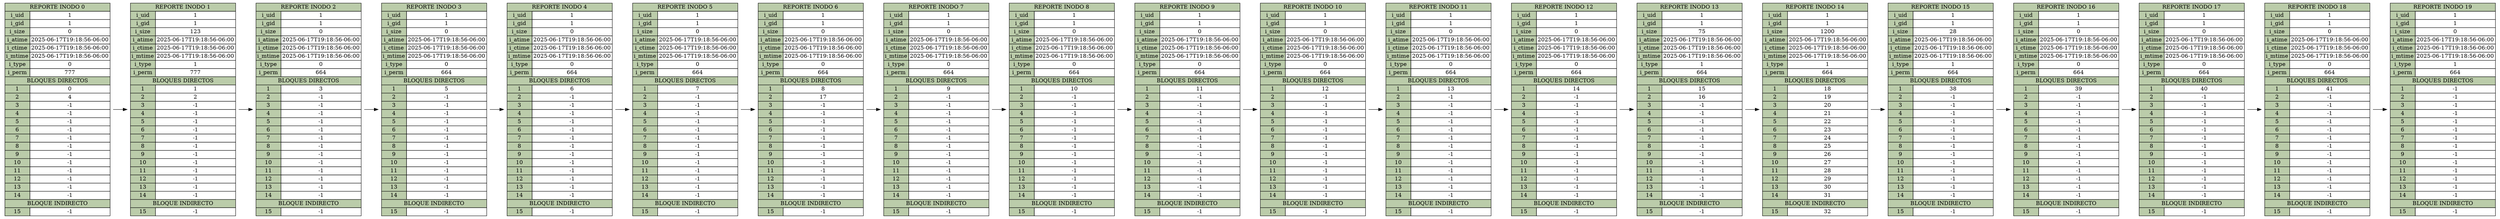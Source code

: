 digraph G {
        node [shape=plaintext]
		rankdir=LR;
    inode0 [label=<
            <table border="0" cellborder="1" cellspacing="0">
                <tr><td colspan="2" BGCOLOR="#bbccaa"> REPORTE INODO 0 </td></tr>
                <tr><td BGCOLOR="#bbccaa">i_uid</td><td>1</td></tr>
                <tr><td BGCOLOR="#bbccaa">i_gid</td><td>1</td></tr>
                <tr><td BGCOLOR="#bbccaa">i_size</td><td>0</td></tr>
                <tr><td BGCOLOR="#bbccaa">i_atime</td><td>2025-06-17T19:18:56-06:00</td></tr>
                <tr><td BGCOLOR="#bbccaa">i_ctime</td><td>2025-06-17T19:18:56-06:00</td></tr>
                <tr><td BGCOLOR="#bbccaa">i_mtime</td><td>2025-06-17T19:18:56-06:00</td></tr>
                <tr><td BGCOLOR="#bbccaa">i_type</td><td>0</td></tr>
                <tr><td BGCOLOR="#bbccaa">i_perm</td><td>777</td></tr>
                <tr><td BGCOLOR="#bbccaa" colspan="2">BLOQUES DIRECTOS</td></tr>
            <tr><td BGCOLOR="#bbccaa">1</td><td>0</td></tr><tr><td BGCOLOR="#bbccaa">2</td><td>4</td></tr><tr><td BGCOLOR="#bbccaa">3</td><td>-1</td></tr><tr><td BGCOLOR="#bbccaa">4</td><td>-1</td></tr><tr><td BGCOLOR="#bbccaa">5</td><td>-1</td></tr><tr><td BGCOLOR="#bbccaa">6</td><td>-1</td></tr><tr><td BGCOLOR="#bbccaa">7</td><td>-1</td></tr><tr><td BGCOLOR="#bbccaa">8</td><td>-1</td></tr><tr><td BGCOLOR="#bbccaa">9</td><td>-1</td></tr><tr><td BGCOLOR="#bbccaa">10</td><td>-1</td></tr><tr><td BGCOLOR="#bbccaa">11</td><td>-1</td></tr><tr><td BGCOLOR="#bbccaa">12</td><td>-1</td></tr><tr><td BGCOLOR="#bbccaa">13</td><td>-1</td></tr><tr><td BGCOLOR="#bbccaa">14</td><td>-1</td></tr>
                <tr><td BGCOLOR="#bbccaa" colspan="2">BLOQUE INDIRECTO</td></tr>
                <tr><td BGCOLOR="#bbccaa">15</td><td>-1</td></tr>
            </table>>];
        inode0 -> inode1;
inode1 [label=<
            <table border="0" cellborder="1" cellspacing="0">
                <tr><td colspan="2" BGCOLOR="#bbccaa"> REPORTE INODO 1 </td></tr>
                <tr><td BGCOLOR="#bbccaa">i_uid</td><td>1</td></tr>
                <tr><td BGCOLOR="#bbccaa">i_gid</td><td>1</td></tr>
                <tr><td BGCOLOR="#bbccaa">i_size</td><td>123</td></tr>
                <tr><td BGCOLOR="#bbccaa">i_atime</td><td>2025-06-17T19:18:56-06:00</td></tr>
                <tr><td BGCOLOR="#bbccaa">i_ctime</td><td>2025-06-17T19:18:56-06:00</td></tr>
                <tr><td BGCOLOR="#bbccaa">i_mtime</td><td>2025-06-17T19:18:56-06:00</td></tr>
                <tr><td BGCOLOR="#bbccaa">i_type</td><td>1</td></tr>
                <tr><td BGCOLOR="#bbccaa">i_perm</td><td>777</td></tr>
                <tr><td BGCOLOR="#bbccaa" colspan="2">BLOQUES DIRECTOS</td></tr>
            <tr><td BGCOLOR="#bbccaa">1</td><td>1</td></tr><tr><td BGCOLOR="#bbccaa">2</td><td>2</td></tr><tr><td BGCOLOR="#bbccaa">3</td><td>-1</td></tr><tr><td BGCOLOR="#bbccaa">4</td><td>-1</td></tr><tr><td BGCOLOR="#bbccaa">5</td><td>-1</td></tr><tr><td BGCOLOR="#bbccaa">6</td><td>-1</td></tr><tr><td BGCOLOR="#bbccaa">7</td><td>-1</td></tr><tr><td BGCOLOR="#bbccaa">8</td><td>-1</td></tr><tr><td BGCOLOR="#bbccaa">9</td><td>-1</td></tr><tr><td BGCOLOR="#bbccaa">10</td><td>-1</td></tr><tr><td BGCOLOR="#bbccaa">11</td><td>-1</td></tr><tr><td BGCOLOR="#bbccaa">12</td><td>-1</td></tr><tr><td BGCOLOR="#bbccaa">13</td><td>-1</td></tr><tr><td BGCOLOR="#bbccaa">14</td><td>-1</td></tr>
                <tr><td BGCOLOR="#bbccaa" colspan="2">BLOQUE INDIRECTO</td></tr>
                <tr><td BGCOLOR="#bbccaa">15</td><td>-1</td></tr>
            </table>>];
        inode1 -> inode2;
inode2 [label=<
            <table border="0" cellborder="1" cellspacing="0">
                <tr><td colspan="2" BGCOLOR="#bbccaa"> REPORTE INODO 2 </td></tr>
                <tr><td BGCOLOR="#bbccaa">i_uid</td><td>1</td></tr>
                <tr><td BGCOLOR="#bbccaa">i_gid</td><td>1</td></tr>
                <tr><td BGCOLOR="#bbccaa">i_size</td><td>0</td></tr>
                <tr><td BGCOLOR="#bbccaa">i_atime</td><td>2025-06-17T19:18:56-06:00</td></tr>
                <tr><td BGCOLOR="#bbccaa">i_ctime</td><td>2025-06-17T19:18:56-06:00</td></tr>
                <tr><td BGCOLOR="#bbccaa">i_mtime</td><td>2025-06-17T19:18:56-06:00</td></tr>
                <tr><td BGCOLOR="#bbccaa">i_type</td><td>0</td></tr>
                <tr><td BGCOLOR="#bbccaa">i_perm</td><td>664</td></tr>
                <tr><td BGCOLOR="#bbccaa" colspan="2">BLOQUES DIRECTOS</td></tr>
            <tr><td BGCOLOR="#bbccaa">1</td><td>3</td></tr><tr><td BGCOLOR="#bbccaa">2</td><td>-1</td></tr><tr><td BGCOLOR="#bbccaa">3</td><td>-1</td></tr><tr><td BGCOLOR="#bbccaa">4</td><td>-1</td></tr><tr><td BGCOLOR="#bbccaa">5</td><td>-1</td></tr><tr><td BGCOLOR="#bbccaa">6</td><td>-1</td></tr><tr><td BGCOLOR="#bbccaa">7</td><td>-1</td></tr><tr><td BGCOLOR="#bbccaa">8</td><td>-1</td></tr><tr><td BGCOLOR="#bbccaa">9</td><td>-1</td></tr><tr><td BGCOLOR="#bbccaa">10</td><td>-1</td></tr><tr><td BGCOLOR="#bbccaa">11</td><td>-1</td></tr><tr><td BGCOLOR="#bbccaa">12</td><td>-1</td></tr><tr><td BGCOLOR="#bbccaa">13</td><td>-1</td></tr><tr><td BGCOLOR="#bbccaa">14</td><td>-1</td></tr>
                <tr><td BGCOLOR="#bbccaa" colspan="2">BLOQUE INDIRECTO</td></tr>
                <tr><td BGCOLOR="#bbccaa">15</td><td>-1</td></tr>
            </table>>];
        inode2 -> inode3;
inode3 [label=<
            <table border="0" cellborder="1" cellspacing="0">
                <tr><td colspan="2" BGCOLOR="#bbccaa"> REPORTE INODO 3 </td></tr>
                <tr><td BGCOLOR="#bbccaa">i_uid</td><td>1</td></tr>
                <tr><td BGCOLOR="#bbccaa">i_gid</td><td>1</td></tr>
                <tr><td BGCOLOR="#bbccaa">i_size</td><td>0</td></tr>
                <tr><td BGCOLOR="#bbccaa">i_atime</td><td>2025-06-17T19:18:56-06:00</td></tr>
                <tr><td BGCOLOR="#bbccaa">i_ctime</td><td>2025-06-17T19:18:56-06:00</td></tr>
                <tr><td BGCOLOR="#bbccaa">i_mtime</td><td>2025-06-17T19:18:56-06:00</td></tr>
                <tr><td BGCOLOR="#bbccaa">i_type</td><td>0</td></tr>
                <tr><td BGCOLOR="#bbccaa">i_perm</td><td>664</td></tr>
                <tr><td BGCOLOR="#bbccaa" colspan="2">BLOQUES DIRECTOS</td></tr>
            <tr><td BGCOLOR="#bbccaa">1</td><td>5</td></tr><tr><td BGCOLOR="#bbccaa">2</td><td>-1</td></tr><tr><td BGCOLOR="#bbccaa">3</td><td>-1</td></tr><tr><td BGCOLOR="#bbccaa">4</td><td>-1</td></tr><tr><td BGCOLOR="#bbccaa">5</td><td>-1</td></tr><tr><td BGCOLOR="#bbccaa">6</td><td>-1</td></tr><tr><td BGCOLOR="#bbccaa">7</td><td>-1</td></tr><tr><td BGCOLOR="#bbccaa">8</td><td>-1</td></tr><tr><td BGCOLOR="#bbccaa">9</td><td>-1</td></tr><tr><td BGCOLOR="#bbccaa">10</td><td>-1</td></tr><tr><td BGCOLOR="#bbccaa">11</td><td>-1</td></tr><tr><td BGCOLOR="#bbccaa">12</td><td>-1</td></tr><tr><td BGCOLOR="#bbccaa">13</td><td>-1</td></tr><tr><td BGCOLOR="#bbccaa">14</td><td>-1</td></tr>
                <tr><td BGCOLOR="#bbccaa" colspan="2">BLOQUE INDIRECTO</td></tr>
                <tr><td BGCOLOR="#bbccaa">15</td><td>-1</td></tr>
            </table>>];
        inode3 -> inode4;
inode4 [label=<
            <table border="0" cellborder="1" cellspacing="0">
                <tr><td colspan="2" BGCOLOR="#bbccaa"> REPORTE INODO 4 </td></tr>
                <tr><td BGCOLOR="#bbccaa">i_uid</td><td>1</td></tr>
                <tr><td BGCOLOR="#bbccaa">i_gid</td><td>1</td></tr>
                <tr><td BGCOLOR="#bbccaa">i_size</td><td>0</td></tr>
                <tr><td BGCOLOR="#bbccaa">i_atime</td><td>2025-06-17T19:18:56-06:00</td></tr>
                <tr><td BGCOLOR="#bbccaa">i_ctime</td><td>2025-06-17T19:18:56-06:00</td></tr>
                <tr><td BGCOLOR="#bbccaa">i_mtime</td><td>2025-06-17T19:18:56-06:00</td></tr>
                <tr><td BGCOLOR="#bbccaa">i_type</td><td>0</td></tr>
                <tr><td BGCOLOR="#bbccaa">i_perm</td><td>664</td></tr>
                <tr><td BGCOLOR="#bbccaa" colspan="2">BLOQUES DIRECTOS</td></tr>
            <tr><td BGCOLOR="#bbccaa">1</td><td>6</td></tr><tr><td BGCOLOR="#bbccaa">2</td><td>-1</td></tr><tr><td BGCOLOR="#bbccaa">3</td><td>-1</td></tr><tr><td BGCOLOR="#bbccaa">4</td><td>-1</td></tr><tr><td BGCOLOR="#bbccaa">5</td><td>-1</td></tr><tr><td BGCOLOR="#bbccaa">6</td><td>-1</td></tr><tr><td BGCOLOR="#bbccaa">7</td><td>-1</td></tr><tr><td BGCOLOR="#bbccaa">8</td><td>-1</td></tr><tr><td BGCOLOR="#bbccaa">9</td><td>-1</td></tr><tr><td BGCOLOR="#bbccaa">10</td><td>-1</td></tr><tr><td BGCOLOR="#bbccaa">11</td><td>-1</td></tr><tr><td BGCOLOR="#bbccaa">12</td><td>-1</td></tr><tr><td BGCOLOR="#bbccaa">13</td><td>-1</td></tr><tr><td BGCOLOR="#bbccaa">14</td><td>-1</td></tr>
                <tr><td BGCOLOR="#bbccaa" colspan="2">BLOQUE INDIRECTO</td></tr>
                <tr><td BGCOLOR="#bbccaa">15</td><td>-1</td></tr>
            </table>>];
        inode4 -> inode5;
inode5 [label=<
            <table border="0" cellborder="1" cellspacing="0">
                <tr><td colspan="2" BGCOLOR="#bbccaa"> REPORTE INODO 5 </td></tr>
                <tr><td BGCOLOR="#bbccaa">i_uid</td><td>1</td></tr>
                <tr><td BGCOLOR="#bbccaa">i_gid</td><td>1</td></tr>
                <tr><td BGCOLOR="#bbccaa">i_size</td><td>0</td></tr>
                <tr><td BGCOLOR="#bbccaa">i_atime</td><td>2025-06-17T19:18:56-06:00</td></tr>
                <tr><td BGCOLOR="#bbccaa">i_ctime</td><td>2025-06-17T19:18:56-06:00</td></tr>
                <tr><td BGCOLOR="#bbccaa">i_mtime</td><td>2025-06-17T19:18:56-06:00</td></tr>
                <tr><td BGCOLOR="#bbccaa">i_type</td><td>0</td></tr>
                <tr><td BGCOLOR="#bbccaa">i_perm</td><td>664</td></tr>
                <tr><td BGCOLOR="#bbccaa" colspan="2">BLOQUES DIRECTOS</td></tr>
            <tr><td BGCOLOR="#bbccaa">1</td><td>7</td></tr><tr><td BGCOLOR="#bbccaa">2</td><td>-1</td></tr><tr><td BGCOLOR="#bbccaa">3</td><td>-1</td></tr><tr><td BGCOLOR="#bbccaa">4</td><td>-1</td></tr><tr><td BGCOLOR="#bbccaa">5</td><td>-1</td></tr><tr><td BGCOLOR="#bbccaa">6</td><td>-1</td></tr><tr><td BGCOLOR="#bbccaa">7</td><td>-1</td></tr><tr><td BGCOLOR="#bbccaa">8</td><td>-1</td></tr><tr><td BGCOLOR="#bbccaa">9</td><td>-1</td></tr><tr><td BGCOLOR="#bbccaa">10</td><td>-1</td></tr><tr><td BGCOLOR="#bbccaa">11</td><td>-1</td></tr><tr><td BGCOLOR="#bbccaa">12</td><td>-1</td></tr><tr><td BGCOLOR="#bbccaa">13</td><td>-1</td></tr><tr><td BGCOLOR="#bbccaa">14</td><td>-1</td></tr>
                <tr><td BGCOLOR="#bbccaa" colspan="2">BLOQUE INDIRECTO</td></tr>
                <tr><td BGCOLOR="#bbccaa">15</td><td>-1</td></tr>
            </table>>];
        inode5 -> inode6;
inode6 [label=<
            <table border="0" cellborder="1" cellspacing="0">
                <tr><td colspan="2" BGCOLOR="#bbccaa"> REPORTE INODO 6 </td></tr>
                <tr><td BGCOLOR="#bbccaa">i_uid</td><td>1</td></tr>
                <tr><td BGCOLOR="#bbccaa">i_gid</td><td>1</td></tr>
                <tr><td BGCOLOR="#bbccaa">i_size</td><td>0</td></tr>
                <tr><td BGCOLOR="#bbccaa">i_atime</td><td>2025-06-17T19:18:56-06:00</td></tr>
                <tr><td BGCOLOR="#bbccaa">i_ctime</td><td>2025-06-17T19:18:56-06:00</td></tr>
                <tr><td BGCOLOR="#bbccaa">i_mtime</td><td>2025-06-17T19:18:56-06:00</td></tr>
                <tr><td BGCOLOR="#bbccaa">i_type</td><td>0</td></tr>
                <tr><td BGCOLOR="#bbccaa">i_perm</td><td>664</td></tr>
                <tr><td BGCOLOR="#bbccaa" colspan="2">BLOQUES DIRECTOS</td></tr>
            <tr><td BGCOLOR="#bbccaa">1</td><td>8</td></tr><tr><td BGCOLOR="#bbccaa">2</td><td>17</td></tr><tr><td BGCOLOR="#bbccaa">3</td><td>-1</td></tr><tr><td BGCOLOR="#bbccaa">4</td><td>-1</td></tr><tr><td BGCOLOR="#bbccaa">5</td><td>-1</td></tr><tr><td BGCOLOR="#bbccaa">6</td><td>-1</td></tr><tr><td BGCOLOR="#bbccaa">7</td><td>-1</td></tr><tr><td BGCOLOR="#bbccaa">8</td><td>-1</td></tr><tr><td BGCOLOR="#bbccaa">9</td><td>-1</td></tr><tr><td BGCOLOR="#bbccaa">10</td><td>-1</td></tr><tr><td BGCOLOR="#bbccaa">11</td><td>-1</td></tr><tr><td BGCOLOR="#bbccaa">12</td><td>-1</td></tr><tr><td BGCOLOR="#bbccaa">13</td><td>-1</td></tr><tr><td BGCOLOR="#bbccaa">14</td><td>-1</td></tr>
                <tr><td BGCOLOR="#bbccaa" colspan="2">BLOQUE INDIRECTO</td></tr>
                <tr><td BGCOLOR="#bbccaa">15</td><td>-1</td></tr>
            </table>>];
        inode6 -> inode7;
inode7 [label=<
            <table border="0" cellborder="1" cellspacing="0">
                <tr><td colspan="2" BGCOLOR="#bbccaa"> REPORTE INODO 7 </td></tr>
                <tr><td BGCOLOR="#bbccaa">i_uid</td><td>1</td></tr>
                <tr><td BGCOLOR="#bbccaa">i_gid</td><td>1</td></tr>
                <tr><td BGCOLOR="#bbccaa">i_size</td><td>0</td></tr>
                <tr><td BGCOLOR="#bbccaa">i_atime</td><td>2025-06-17T19:18:56-06:00</td></tr>
                <tr><td BGCOLOR="#bbccaa">i_ctime</td><td>2025-06-17T19:18:56-06:00</td></tr>
                <tr><td BGCOLOR="#bbccaa">i_mtime</td><td>2025-06-17T19:18:56-06:00</td></tr>
                <tr><td BGCOLOR="#bbccaa">i_type</td><td>0</td></tr>
                <tr><td BGCOLOR="#bbccaa">i_perm</td><td>664</td></tr>
                <tr><td BGCOLOR="#bbccaa" colspan="2">BLOQUES DIRECTOS</td></tr>
            <tr><td BGCOLOR="#bbccaa">1</td><td>9</td></tr><tr><td BGCOLOR="#bbccaa">2</td><td>-1</td></tr><tr><td BGCOLOR="#bbccaa">3</td><td>-1</td></tr><tr><td BGCOLOR="#bbccaa">4</td><td>-1</td></tr><tr><td BGCOLOR="#bbccaa">5</td><td>-1</td></tr><tr><td BGCOLOR="#bbccaa">6</td><td>-1</td></tr><tr><td BGCOLOR="#bbccaa">7</td><td>-1</td></tr><tr><td BGCOLOR="#bbccaa">8</td><td>-1</td></tr><tr><td BGCOLOR="#bbccaa">9</td><td>-1</td></tr><tr><td BGCOLOR="#bbccaa">10</td><td>-1</td></tr><tr><td BGCOLOR="#bbccaa">11</td><td>-1</td></tr><tr><td BGCOLOR="#bbccaa">12</td><td>-1</td></tr><tr><td BGCOLOR="#bbccaa">13</td><td>-1</td></tr><tr><td BGCOLOR="#bbccaa">14</td><td>-1</td></tr>
                <tr><td BGCOLOR="#bbccaa" colspan="2">BLOQUE INDIRECTO</td></tr>
                <tr><td BGCOLOR="#bbccaa">15</td><td>-1</td></tr>
            </table>>];
        inode7 -> inode8;
inode8 [label=<
            <table border="0" cellborder="1" cellspacing="0">
                <tr><td colspan="2" BGCOLOR="#bbccaa"> REPORTE INODO 8 </td></tr>
                <tr><td BGCOLOR="#bbccaa">i_uid</td><td>1</td></tr>
                <tr><td BGCOLOR="#bbccaa">i_gid</td><td>1</td></tr>
                <tr><td BGCOLOR="#bbccaa">i_size</td><td>0</td></tr>
                <tr><td BGCOLOR="#bbccaa">i_atime</td><td>2025-06-17T19:18:56-06:00</td></tr>
                <tr><td BGCOLOR="#bbccaa">i_ctime</td><td>2025-06-17T19:18:56-06:00</td></tr>
                <tr><td BGCOLOR="#bbccaa">i_mtime</td><td>2025-06-17T19:18:56-06:00</td></tr>
                <tr><td BGCOLOR="#bbccaa">i_type</td><td>0</td></tr>
                <tr><td BGCOLOR="#bbccaa">i_perm</td><td>664</td></tr>
                <tr><td BGCOLOR="#bbccaa" colspan="2">BLOQUES DIRECTOS</td></tr>
            <tr><td BGCOLOR="#bbccaa">1</td><td>10</td></tr><tr><td BGCOLOR="#bbccaa">2</td><td>-1</td></tr><tr><td BGCOLOR="#bbccaa">3</td><td>-1</td></tr><tr><td BGCOLOR="#bbccaa">4</td><td>-1</td></tr><tr><td BGCOLOR="#bbccaa">5</td><td>-1</td></tr><tr><td BGCOLOR="#bbccaa">6</td><td>-1</td></tr><tr><td BGCOLOR="#bbccaa">7</td><td>-1</td></tr><tr><td BGCOLOR="#bbccaa">8</td><td>-1</td></tr><tr><td BGCOLOR="#bbccaa">9</td><td>-1</td></tr><tr><td BGCOLOR="#bbccaa">10</td><td>-1</td></tr><tr><td BGCOLOR="#bbccaa">11</td><td>-1</td></tr><tr><td BGCOLOR="#bbccaa">12</td><td>-1</td></tr><tr><td BGCOLOR="#bbccaa">13</td><td>-1</td></tr><tr><td BGCOLOR="#bbccaa">14</td><td>-1</td></tr>
                <tr><td BGCOLOR="#bbccaa" colspan="2">BLOQUE INDIRECTO</td></tr>
                <tr><td BGCOLOR="#bbccaa">15</td><td>-1</td></tr>
            </table>>];
        inode8 -> inode9;
inode9 [label=<
            <table border="0" cellborder="1" cellspacing="0">
                <tr><td colspan="2" BGCOLOR="#bbccaa"> REPORTE INODO 9 </td></tr>
                <tr><td BGCOLOR="#bbccaa">i_uid</td><td>1</td></tr>
                <tr><td BGCOLOR="#bbccaa">i_gid</td><td>1</td></tr>
                <tr><td BGCOLOR="#bbccaa">i_size</td><td>0</td></tr>
                <tr><td BGCOLOR="#bbccaa">i_atime</td><td>2025-06-17T19:18:56-06:00</td></tr>
                <tr><td BGCOLOR="#bbccaa">i_ctime</td><td>2025-06-17T19:18:56-06:00</td></tr>
                <tr><td BGCOLOR="#bbccaa">i_mtime</td><td>2025-06-17T19:18:56-06:00</td></tr>
                <tr><td BGCOLOR="#bbccaa">i_type</td><td>0</td></tr>
                <tr><td BGCOLOR="#bbccaa">i_perm</td><td>664</td></tr>
                <tr><td BGCOLOR="#bbccaa" colspan="2">BLOQUES DIRECTOS</td></tr>
            <tr><td BGCOLOR="#bbccaa">1</td><td>11</td></tr><tr><td BGCOLOR="#bbccaa">2</td><td>-1</td></tr><tr><td BGCOLOR="#bbccaa">3</td><td>-1</td></tr><tr><td BGCOLOR="#bbccaa">4</td><td>-1</td></tr><tr><td BGCOLOR="#bbccaa">5</td><td>-1</td></tr><tr><td BGCOLOR="#bbccaa">6</td><td>-1</td></tr><tr><td BGCOLOR="#bbccaa">7</td><td>-1</td></tr><tr><td BGCOLOR="#bbccaa">8</td><td>-1</td></tr><tr><td BGCOLOR="#bbccaa">9</td><td>-1</td></tr><tr><td BGCOLOR="#bbccaa">10</td><td>-1</td></tr><tr><td BGCOLOR="#bbccaa">11</td><td>-1</td></tr><tr><td BGCOLOR="#bbccaa">12</td><td>-1</td></tr><tr><td BGCOLOR="#bbccaa">13</td><td>-1</td></tr><tr><td BGCOLOR="#bbccaa">14</td><td>-1</td></tr>
                <tr><td BGCOLOR="#bbccaa" colspan="2">BLOQUE INDIRECTO</td></tr>
                <tr><td BGCOLOR="#bbccaa">15</td><td>-1</td></tr>
            </table>>];
        inode9 -> inode10;
inode10 [label=<
            <table border="0" cellborder="1" cellspacing="0">
                <tr><td colspan="2" BGCOLOR="#bbccaa"> REPORTE INODO 10 </td></tr>
                <tr><td BGCOLOR="#bbccaa">i_uid</td><td>1</td></tr>
                <tr><td BGCOLOR="#bbccaa">i_gid</td><td>1</td></tr>
                <tr><td BGCOLOR="#bbccaa">i_size</td><td>0</td></tr>
                <tr><td BGCOLOR="#bbccaa">i_atime</td><td>2025-06-17T19:18:56-06:00</td></tr>
                <tr><td BGCOLOR="#bbccaa">i_ctime</td><td>2025-06-17T19:18:56-06:00</td></tr>
                <tr><td BGCOLOR="#bbccaa">i_mtime</td><td>2025-06-17T19:18:56-06:00</td></tr>
                <tr><td BGCOLOR="#bbccaa">i_type</td><td>0</td></tr>
                <tr><td BGCOLOR="#bbccaa">i_perm</td><td>664</td></tr>
                <tr><td BGCOLOR="#bbccaa" colspan="2">BLOQUES DIRECTOS</td></tr>
            <tr><td BGCOLOR="#bbccaa">1</td><td>12</td></tr><tr><td BGCOLOR="#bbccaa">2</td><td>-1</td></tr><tr><td BGCOLOR="#bbccaa">3</td><td>-1</td></tr><tr><td BGCOLOR="#bbccaa">4</td><td>-1</td></tr><tr><td BGCOLOR="#bbccaa">5</td><td>-1</td></tr><tr><td BGCOLOR="#bbccaa">6</td><td>-1</td></tr><tr><td BGCOLOR="#bbccaa">7</td><td>-1</td></tr><tr><td BGCOLOR="#bbccaa">8</td><td>-1</td></tr><tr><td BGCOLOR="#bbccaa">9</td><td>-1</td></tr><tr><td BGCOLOR="#bbccaa">10</td><td>-1</td></tr><tr><td BGCOLOR="#bbccaa">11</td><td>-1</td></tr><tr><td BGCOLOR="#bbccaa">12</td><td>-1</td></tr><tr><td BGCOLOR="#bbccaa">13</td><td>-1</td></tr><tr><td BGCOLOR="#bbccaa">14</td><td>-1</td></tr>
                <tr><td BGCOLOR="#bbccaa" colspan="2">BLOQUE INDIRECTO</td></tr>
                <tr><td BGCOLOR="#bbccaa">15</td><td>-1</td></tr>
            </table>>];
        inode10 -> inode11;
inode11 [label=<
            <table border="0" cellborder="1" cellspacing="0">
                <tr><td colspan="2" BGCOLOR="#bbccaa"> REPORTE INODO 11 </td></tr>
                <tr><td BGCOLOR="#bbccaa">i_uid</td><td>1</td></tr>
                <tr><td BGCOLOR="#bbccaa">i_gid</td><td>1</td></tr>
                <tr><td BGCOLOR="#bbccaa">i_size</td><td>0</td></tr>
                <tr><td BGCOLOR="#bbccaa">i_atime</td><td>2025-06-17T19:18:56-06:00</td></tr>
                <tr><td BGCOLOR="#bbccaa">i_ctime</td><td>2025-06-17T19:18:56-06:00</td></tr>
                <tr><td BGCOLOR="#bbccaa">i_mtime</td><td>2025-06-17T19:18:56-06:00</td></tr>
                <tr><td BGCOLOR="#bbccaa">i_type</td><td>0</td></tr>
                <tr><td BGCOLOR="#bbccaa">i_perm</td><td>664</td></tr>
                <tr><td BGCOLOR="#bbccaa" colspan="2">BLOQUES DIRECTOS</td></tr>
            <tr><td BGCOLOR="#bbccaa">1</td><td>13</td></tr><tr><td BGCOLOR="#bbccaa">2</td><td>-1</td></tr><tr><td BGCOLOR="#bbccaa">3</td><td>-1</td></tr><tr><td BGCOLOR="#bbccaa">4</td><td>-1</td></tr><tr><td BGCOLOR="#bbccaa">5</td><td>-1</td></tr><tr><td BGCOLOR="#bbccaa">6</td><td>-1</td></tr><tr><td BGCOLOR="#bbccaa">7</td><td>-1</td></tr><tr><td BGCOLOR="#bbccaa">8</td><td>-1</td></tr><tr><td BGCOLOR="#bbccaa">9</td><td>-1</td></tr><tr><td BGCOLOR="#bbccaa">10</td><td>-1</td></tr><tr><td BGCOLOR="#bbccaa">11</td><td>-1</td></tr><tr><td BGCOLOR="#bbccaa">12</td><td>-1</td></tr><tr><td BGCOLOR="#bbccaa">13</td><td>-1</td></tr><tr><td BGCOLOR="#bbccaa">14</td><td>-1</td></tr>
                <tr><td BGCOLOR="#bbccaa" colspan="2">BLOQUE INDIRECTO</td></tr>
                <tr><td BGCOLOR="#bbccaa">15</td><td>-1</td></tr>
            </table>>];
        inode11 -> inode12;
inode12 [label=<
            <table border="0" cellborder="1" cellspacing="0">
                <tr><td colspan="2" BGCOLOR="#bbccaa"> REPORTE INODO 12 </td></tr>
                <tr><td BGCOLOR="#bbccaa">i_uid</td><td>1</td></tr>
                <tr><td BGCOLOR="#bbccaa">i_gid</td><td>1</td></tr>
                <tr><td BGCOLOR="#bbccaa">i_size</td><td>0</td></tr>
                <tr><td BGCOLOR="#bbccaa">i_atime</td><td>2025-06-17T19:18:56-06:00</td></tr>
                <tr><td BGCOLOR="#bbccaa">i_ctime</td><td>2025-06-17T19:18:56-06:00</td></tr>
                <tr><td BGCOLOR="#bbccaa">i_mtime</td><td>2025-06-17T19:18:56-06:00</td></tr>
                <tr><td BGCOLOR="#bbccaa">i_type</td><td>0</td></tr>
                <tr><td BGCOLOR="#bbccaa">i_perm</td><td>664</td></tr>
                <tr><td BGCOLOR="#bbccaa" colspan="2">BLOQUES DIRECTOS</td></tr>
            <tr><td BGCOLOR="#bbccaa">1</td><td>14</td></tr><tr><td BGCOLOR="#bbccaa">2</td><td>-1</td></tr><tr><td BGCOLOR="#bbccaa">3</td><td>-1</td></tr><tr><td BGCOLOR="#bbccaa">4</td><td>-1</td></tr><tr><td BGCOLOR="#bbccaa">5</td><td>-1</td></tr><tr><td BGCOLOR="#bbccaa">6</td><td>-1</td></tr><tr><td BGCOLOR="#bbccaa">7</td><td>-1</td></tr><tr><td BGCOLOR="#bbccaa">8</td><td>-1</td></tr><tr><td BGCOLOR="#bbccaa">9</td><td>-1</td></tr><tr><td BGCOLOR="#bbccaa">10</td><td>-1</td></tr><tr><td BGCOLOR="#bbccaa">11</td><td>-1</td></tr><tr><td BGCOLOR="#bbccaa">12</td><td>-1</td></tr><tr><td BGCOLOR="#bbccaa">13</td><td>-1</td></tr><tr><td BGCOLOR="#bbccaa">14</td><td>-1</td></tr>
                <tr><td BGCOLOR="#bbccaa" colspan="2">BLOQUE INDIRECTO</td></tr>
                <tr><td BGCOLOR="#bbccaa">15</td><td>-1</td></tr>
            </table>>];
        inode12 -> inode13;
inode13 [label=<
            <table border="0" cellborder="1" cellspacing="0">
                <tr><td colspan="2" BGCOLOR="#bbccaa"> REPORTE INODO 13 </td></tr>
                <tr><td BGCOLOR="#bbccaa">i_uid</td><td>1</td></tr>
                <tr><td BGCOLOR="#bbccaa">i_gid</td><td>1</td></tr>
                <tr><td BGCOLOR="#bbccaa">i_size</td><td>75</td></tr>
                <tr><td BGCOLOR="#bbccaa">i_atime</td><td>2025-06-17T19:18:56-06:00</td></tr>
                <tr><td BGCOLOR="#bbccaa">i_ctime</td><td>2025-06-17T19:18:56-06:00</td></tr>
                <tr><td BGCOLOR="#bbccaa">i_mtime</td><td>2025-06-17T19:18:56-06:00</td></tr>
                <tr><td BGCOLOR="#bbccaa">i_type</td><td>1</td></tr>
                <tr><td BGCOLOR="#bbccaa">i_perm</td><td>664</td></tr>
                <tr><td BGCOLOR="#bbccaa" colspan="2">BLOQUES DIRECTOS</td></tr>
            <tr><td BGCOLOR="#bbccaa">1</td><td>15</td></tr><tr><td BGCOLOR="#bbccaa">2</td><td>16</td></tr><tr><td BGCOLOR="#bbccaa">3</td><td>-1</td></tr><tr><td BGCOLOR="#bbccaa">4</td><td>-1</td></tr><tr><td BGCOLOR="#bbccaa">5</td><td>-1</td></tr><tr><td BGCOLOR="#bbccaa">6</td><td>-1</td></tr><tr><td BGCOLOR="#bbccaa">7</td><td>-1</td></tr><tr><td BGCOLOR="#bbccaa">8</td><td>-1</td></tr><tr><td BGCOLOR="#bbccaa">9</td><td>-1</td></tr><tr><td BGCOLOR="#bbccaa">10</td><td>-1</td></tr><tr><td BGCOLOR="#bbccaa">11</td><td>-1</td></tr><tr><td BGCOLOR="#bbccaa">12</td><td>-1</td></tr><tr><td BGCOLOR="#bbccaa">13</td><td>-1</td></tr><tr><td BGCOLOR="#bbccaa">14</td><td>-1</td></tr>
                <tr><td BGCOLOR="#bbccaa" colspan="2">BLOQUE INDIRECTO</td></tr>
                <tr><td BGCOLOR="#bbccaa">15</td><td>-1</td></tr>
            </table>>];
        inode13 -> inode14;
inode14 [label=<
            <table border="0" cellborder="1" cellspacing="0">
                <tr><td colspan="2" BGCOLOR="#bbccaa"> REPORTE INODO 14 </td></tr>
                <tr><td BGCOLOR="#bbccaa">i_uid</td><td>1</td></tr>
                <tr><td BGCOLOR="#bbccaa">i_gid</td><td>1</td></tr>
                <tr><td BGCOLOR="#bbccaa">i_size</td><td>1200</td></tr>
                <tr><td BGCOLOR="#bbccaa">i_atime</td><td>2025-06-17T19:18:56-06:00</td></tr>
                <tr><td BGCOLOR="#bbccaa">i_ctime</td><td>2025-06-17T19:18:56-06:00</td></tr>
                <tr><td BGCOLOR="#bbccaa">i_mtime</td><td>2025-06-17T19:18:56-06:00</td></tr>
                <tr><td BGCOLOR="#bbccaa">i_type</td><td>1</td></tr>
                <tr><td BGCOLOR="#bbccaa">i_perm</td><td>664</td></tr>
                <tr><td BGCOLOR="#bbccaa" colspan="2">BLOQUES DIRECTOS</td></tr>
            <tr><td BGCOLOR="#bbccaa">1</td><td>18</td></tr><tr><td BGCOLOR="#bbccaa">2</td><td>19</td></tr><tr><td BGCOLOR="#bbccaa">3</td><td>20</td></tr><tr><td BGCOLOR="#bbccaa">4</td><td>21</td></tr><tr><td BGCOLOR="#bbccaa">5</td><td>22</td></tr><tr><td BGCOLOR="#bbccaa">6</td><td>23</td></tr><tr><td BGCOLOR="#bbccaa">7</td><td>24</td></tr><tr><td BGCOLOR="#bbccaa">8</td><td>25</td></tr><tr><td BGCOLOR="#bbccaa">9</td><td>26</td></tr><tr><td BGCOLOR="#bbccaa">10</td><td>27</td></tr><tr><td BGCOLOR="#bbccaa">11</td><td>28</td></tr><tr><td BGCOLOR="#bbccaa">12</td><td>29</td></tr><tr><td BGCOLOR="#bbccaa">13</td><td>30</td></tr><tr><td BGCOLOR="#bbccaa">14</td><td>31</td></tr>
                <tr><td BGCOLOR="#bbccaa" colspan="2">BLOQUE INDIRECTO</td></tr>
                <tr><td BGCOLOR="#bbccaa">15</td><td>32</td></tr>
            </table>>];
        inode14 -> inode15;
inode15 [label=<
            <table border="0" cellborder="1" cellspacing="0">
                <tr><td colspan="2" BGCOLOR="#bbccaa"> REPORTE INODO 15 </td></tr>
                <tr><td BGCOLOR="#bbccaa">i_uid</td><td>1</td></tr>
                <tr><td BGCOLOR="#bbccaa">i_gid</td><td>1</td></tr>
                <tr><td BGCOLOR="#bbccaa">i_size</td><td>28</td></tr>
                <tr><td BGCOLOR="#bbccaa">i_atime</td><td>2025-06-17T19:18:56-06:00</td></tr>
                <tr><td BGCOLOR="#bbccaa">i_ctime</td><td>2025-06-17T19:18:56-06:00</td></tr>
                <tr><td BGCOLOR="#bbccaa">i_mtime</td><td>2025-06-17T19:18:56-06:00</td></tr>
                <tr><td BGCOLOR="#bbccaa">i_type</td><td>1</td></tr>
                <tr><td BGCOLOR="#bbccaa">i_perm</td><td>664</td></tr>
                <tr><td BGCOLOR="#bbccaa" colspan="2">BLOQUES DIRECTOS</td></tr>
            <tr><td BGCOLOR="#bbccaa">1</td><td>38</td></tr><tr><td BGCOLOR="#bbccaa">2</td><td>-1</td></tr><tr><td BGCOLOR="#bbccaa">3</td><td>-1</td></tr><tr><td BGCOLOR="#bbccaa">4</td><td>-1</td></tr><tr><td BGCOLOR="#bbccaa">5</td><td>-1</td></tr><tr><td BGCOLOR="#bbccaa">6</td><td>-1</td></tr><tr><td BGCOLOR="#bbccaa">7</td><td>-1</td></tr><tr><td BGCOLOR="#bbccaa">8</td><td>-1</td></tr><tr><td BGCOLOR="#bbccaa">9</td><td>-1</td></tr><tr><td BGCOLOR="#bbccaa">10</td><td>-1</td></tr><tr><td BGCOLOR="#bbccaa">11</td><td>-1</td></tr><tr><td BGCOLOR="#bbccaa">12</td><td>-1</td></tr><tr><td BGCOLOR="#bbccaa">13</td><td>-1</td></tr><tr><td BGCOLOR="#bbccaa">14</td><td>-1</td></tr>
                <tr><td BGCOLOR="#bbccaa" colspan="2">BLOQUE INDIRECTO</td></tr>
                <tr><td BGCOLOR="#bbccaa">15</td><td>-1</td></tr>
            </table>>];
        inode15 -> inode16;
inode16 [label=<
            <table border="0" cellborder="1" cellspacing="0">
                <tr><td colspan="2" BGCOLOR="#bbccaa"> REPORTE INODO 16 </td></tr>
                <tr><td BGCOLOR="#bbccaa">i_uid</td><td>1</td></tr>
                <tr><td BGCOLOR="#bbccaa">i_gid</td><td>1</td></tr>
                <tr><td BGCOLOR="#bbccaa">i_size</td><td>0</td></tr>
                <tr><td BGCOLOR="#bbccaa">i_atime</td><td>2025-06-17T19:18:56-06:00</td></tr>
                <tr><td BGCOLOR="#bbccaa">i_ctime</td><td>2025-06-17T19:18:56-06:00</td></tr>
                <tr><td BGCOLOR="#bbccaa">i_mtime</td><td>2025-06-17T19:18:56-06:00</td></tr>
                <tr><td BGCOLOR="#bbccaa">i_type</td><td>0</td></tr>
                <tr><td BGCOLOR="#bbccaa">i_perm</td><td>664</td></tr>
                <tr><td BGCOLOR="#bbccaa" colspan="2">BLOQUES DIRECTOS</td></tr>
            <tr><td BGCOLOR="#bbccaa">1</td><td>39</td></tr><tr><td BGCOLOR="#bbccaa">2</td><td>-1</td></tr><tr><td BGCOLOR="#bbccaa">3</td><td>-1</td></tr><tr><td BGCOLOR="#bbccaa">4</td><td>-1</td></tr><tr><td BGCOLOR="#bbccaa">5</td><td>-1</td></tr><tr><td BGCOLOR="#bbccaa">6</td><td>-1</td></tr><tr><td BGCOLOR="#bbccaa">7</td><td>-1</td></tr><tr><td BGCOLOR="#bbccaa">8</td><td>-1</td></tr><tr><td BGCOLOR="#bbccaa">9</td><td>-1</td></tr><tr><td BGCOLOR="#bbccaa">10</td><td>-1</td></tr><tr><td BGCOLOR="#bbccaa">11</td><td>-1</td></tr><tr><td BGCOLOR="#bbccaa">12</td><td>-1</td></tr><tr><td BGCOLOR="#bbccaa">13</td><td>-1</td></tr><tr><td BGCOLOR="#bbccaa">14</td><td>-1</td></tr>
                <tr><td BGCOLOR="#bbccaa" colspan="2">BLOQUE INDIRECTO</td></tr>
                <tr><td BGCOLOR="#bbccaa">15</td><td>-1</td></tr>
            </table>>];
        inode16 -> inode17;
inode17 [label=<
            <table border="0" cellborder="1" cellspacing="0">
                <tr><td colspan="2" BGCOLOR="#bbccaa"> REPORTE INODO 17 </td></tr>
                <tr><td BGCOLOR="#bbccaa">i_uid</td><td>1</td></tr>
                <tr><td BGCOLOR="#bbccaa">i_gid</td><td>1</td></tr>
                <tr><td BGCOLOR="#bbccaa">i_size</td><td>0</td></tr>
                <tr><td BGCOLOR="#bbccaa">i_atime</td><td>2025-06-17T19:18:56-06:00</td></tr>
                <tr><td BGCOLOR="#bbccaa">i_ctime</td><td>2025-06-17T19:18:56-06:00</td></tr>
                <tr><td BGCOLOR="#bbccaa">i_mtime</td><td>2025-06-17T19:18:56-06:00</td></tr>
                <tr><td BGCOLOR="#bbccaa">i_type</td><td>0</td></tr>
                <tr><td BGCOLOR="#bbccaa">i_perm</td><td>664</td></tr>
                <tr><td BGCOLOR="#bbccaa" colspan="2">BLOQUES DIRECTOS</td></tr>
            <tr><td BGCOLOR="#bbccaa">1</td><td>40</td></tr><tr><td BGCOLOR="#bbccaa">2</td><td>-1</td></tr><tr><td BGCOLOR="#bbccaa">3</td><td>-1</td></tr><tr><td BGCOLOR="#bbccaa">4</td><td>-1</td></tr><tr><td BGCOLOR="#bbccaa">5</td><td>-1</td></tr><tr><td BGCOLOR="#bbccaa">6</td><td>-1</td></tr><tr><td BGCOLOR="#bbccaa">7</td><td>-1</td></tr><tr><td BGCOLOR="#bbccaa">8</td><td>-1</td></tr><tr><td BGCOLOR="#bbccaa">9</td><td>-1</td></tr><tr><td BGCOLOR="#bbccaa">10</td><td>-1</td></tr><tr><td BGCOLOR="#bbccaa">11</td><td>-1</td></tr><tr><td BGCOLOR="#bbccaa">12</td><td>-1</td></tr><tr><td BGCOLOR="#bbccaa">13</td><td>-1</td></tr><tr><td BGCOLOR="#bbccaa">14</td><td>-1</td></tr>
                <tr><td BGCOLOR="#bbccaa" colspan="2">BLOQUE INDIRECTO</td></tr>
                <tr><td BGCOLOR="#bbccaa">15</td><td>-1</td></tr>
            </table>>];
        inode17 -> inode18;
inode18 [label=<
            <table border="0" cellborder="1" cellspacing="0">
                <tr><td colspan="2" BGCOLOR="#bbccaa"> REPORTE INODO 18 </td></tr>
                <tr><td BGCOLOR="#bbccaa">i_uid</td><td>1</td></tr>
                <tr><td BGCOLOR="#bbccaa">i_gid</td><td>1</td></tr>
                <tr><td BGCOLOR="#bbccaa">i_size</td><td>0</td></tr>
                <tr><td BGCOLOR="#bbccaa">i_atime</td><td>2025-06-17T19:18:56-06:00</td></tr>
                <tr><td BGCOLOR="#bbccaa">i_ctime</td><td>2025-06-17T19:18:56-06:00</td></tr>
                <tr><td BGCOLOR="#bbccaa">i_mtime</td><td>2025-06-17T19:18:56-06:00</td></tr>
                <tr><td BGCOLOR="#bbccaa">i_type</td><td>0</td></tr>
                <tr><td BGCOLOR="#bbccaa">i_perm</td><td>664</td></tr>
                <tr><td BGCOLOR="#bbccaa" colspan="2">BLOQUES DIRECTOS</td></tr>
            <tr><td BGCOLOR="#bbccaa">1</td><td>41</td></tr><tr><td BGCOLOR="#bbccaa">2</td><td>-1</td></tr><tr><td BGCOLOR="#bbccaa">3</td><td>-1</td></tr><tr><td BGCOLOR="#bbccaa">4</td><td>-1</td></tr><tr><td BGCOLOR="#bbccaa">5</td><td>-1</td></tr><tr><td BGCOLOR="#bbccaa">6</td><td>-1</td></tr><tr><td BGCOLOR="#bbccaa">7</td><td>-1</td></tr><tr><td BGCOLOR="#bbccaa">8</td><td>-1</td></tr><tr><td BGCOLOR="#bbccaa">9</td><td>-1</td></tr><tr><td BGCOLOR="#bbccaa">10</td><td>-1</td></tr><tr><td BGCOLOR="#bbccaa">11</td><td>-1</td></tr><tr><td BGCOLOR="#bbccaa">12</td><td>-1</td></tr><tr><td BGCOLOR="#bbccaa">13</td><td>-1</td></tr><tr><td BGCOLOR="#bbccaa">14</td><td>-1</td></tr>
                <tr><td BGCOLOR="#bbccaa" colspan="2">BLOQUE INDIRECTO</td></tr>
                <tr><td BGCOLOR="#bbccaa">15</td><td>-1</td></tr>
            </table>>];
        inode18 -> inode19;
inode19 [label=<
            <table border="0" cellborder="1" cellspacing="0">
                <tr><td colspan="2" BGCOLOR="#bbccaa"> REPORTE INODO 19 </td></tr>
                <tr><td BGCOLOR="#bbccaa">i_uid</td><td>1</td></tr>
                <tr><td BGCOLOR="#bbccaa">i_gid</td><td>1</td></tr>
                <tr><td BGCOLOR="#bbccaa">i_size</td><td>0</td></tr>
                <tr><td BGCOLOR="#bbccaa">i_atime</td><td>2025-06-17T19:18:56-06:00</td></tr>
                <tr><td BGCOLOR="#bbccaa">i_ctime</td><td>2025-06-17T19:18:56-06:00</td></tr>
                <tr><td BGCOLOR="#bbccaa">i_mtime</td><td>2025-06-17T19:18:56-06:00</td></tr>
                <tr><td BGCOLOR="#bbccaa">i_type</td><td>1</td></tr>
                <tr><td BGCOLOR="#bbccaa">i_perm</td><td>664</td></tr>
                <tr><td BGCOLOR="#bbccaa" colspan="2">BLOQUES DIRECTOS</td></tr>
            <tr><td BGCOLOR="#bbccaa">1</td><td>-1</td></tr><tr><td BGCOLOR="#bbccaa">2</td><td>-1</td></tr><tr><td BGCOLOR="#bbccaa">3</td><td>-1</td></tr><tr><td BGCOLOR="#bbccaa">4</td><td>-1</td></tr><tr><td BGCOLOR="#bbccaa">5</td><td>-1</td></tr><tr><td BGCOLOR="#bbccaa">6</td><td>-1</td></tr><tr><td BGCOLOR="#bbccaa">7</td><td>-1</td></tr><tr><td BGCOLOR="#bbccaa">8</td><td>-1</td></tr><tr><td BGCOLOR="#bbccaa">9</td><td>-1</td></tr><tr><td BGCOLOR="#bbccaa">10</td><td>-1</td></tr><tr><td BGCOLOR="#bbccaa">11</td><td>-1</td></tr><tr><td BGCOLOR="#bbccaa">12</td><td>-1</td></tr><tr><td BGCOLOR="#bbccaa">13</td><td>-1</td></tr><tr><td BGCOLOR="#bbccaa">14</td><td>-1</td></tr>
                <tr><td BGCOLOR="#bbccaa" colspan="2">BLOQUE INDIRECTO</td></tr>
                <tr><td BGCOLOR="#bbccaa">15</td><td>-1</td></tr>
            </table>>];
        }